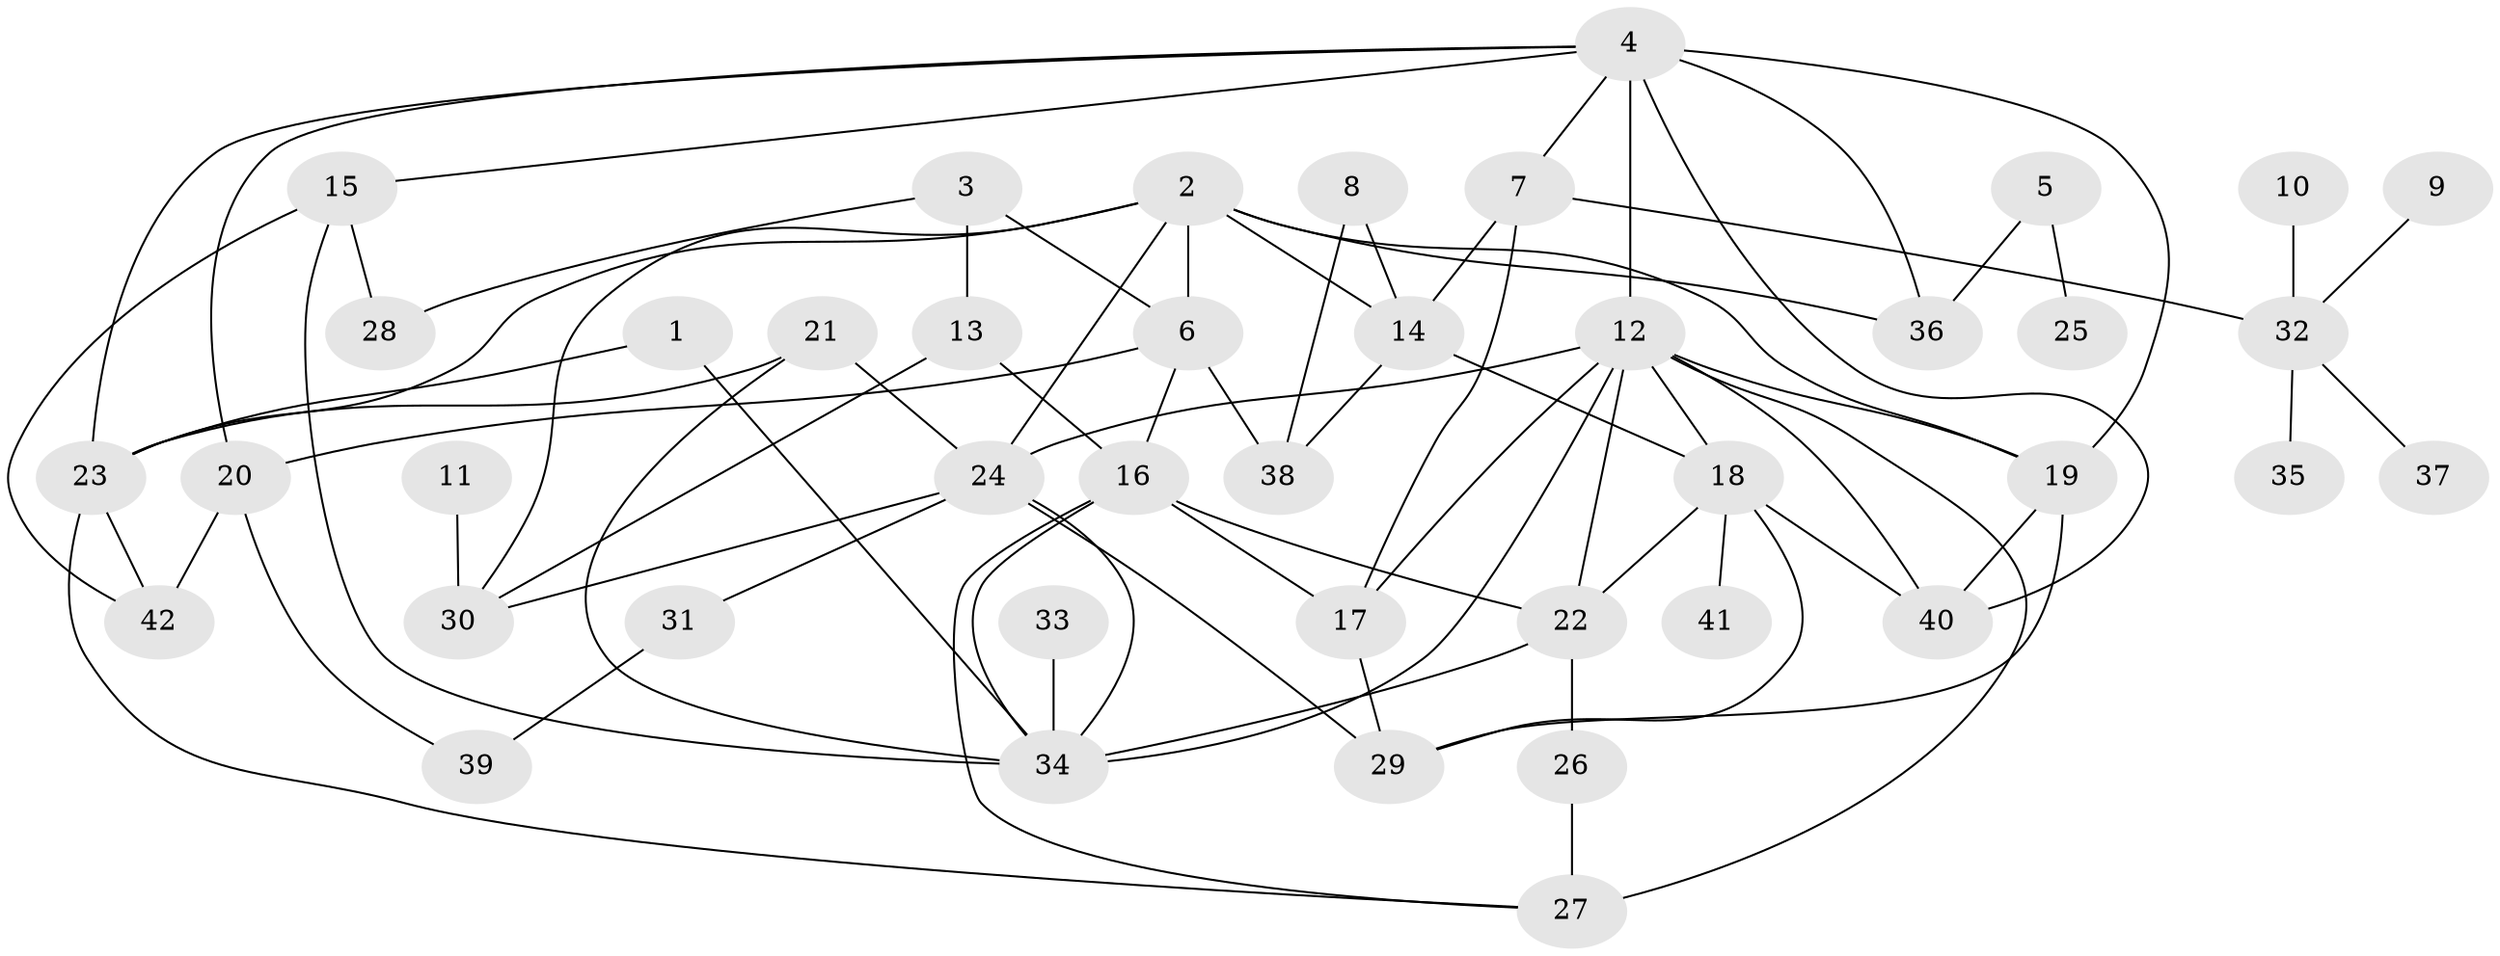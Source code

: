 // original degree distribution, {2: 0.3238095238095238, 5: 0.0761904761904762, 6: 0.0380952380952381, 4: 0.1523809523809524, 3: 0.2, 7: 0.009523809523809525, 8: 0.009523809523809525, 1: 0.19047619047619047}
// Generated by graph-tools (version 1.1) at 2025/36/03/04/25 23:36:02]
// undirected, 42 vertices, 77 edges
graph export_dot {
  node [color=gray90,style=filled];
  1;
  2;
  3;
  4;
  5;
  6;
  7;
  8;
  9;
  10;
  11;
  12;
  13;
  14;
  15;
  16;
  17;
  18;
  19;
  20;
  21;
  22;
  23;
  24;
  25;
  26;
  27;
  28;
  29;
  30;
  31;
  32;
  33;
  34;
  35;
  36;
  37;
  38;
  39;
  40;
  41;
  42;
  1 -- 23 [weight=1.0];
  1 -- 34 [weight=1.0];
  2 -- 6 [weight=1.0];
  2 -- 14 [weight=1.0];
  2 -- 19 [weight=1.0];
  2 -- 23 [weight=1.0];
  2 -- 24 [weight=1.0];
  2 -- 30 [weight=1.0];
  2 -- 36 [weight=1.0];
  3 -- 6 [weight=1.0];
  3 -- 13 [weight=1.0];
  3 -- 28 [weight=1.0];
  4 -- 7 [weight=1.0];
  4 -- 12 [weight=2.0];
  4 -- 15 [weight=1.0];
  4 -- 19 [weight=2.0];
  4 -- 20 [weight=1.0];
  4 -- 23 [weight=2.0];
  4 -- 36 [weight=1.0];
  4 -- 40 [weight=1.0];
  5 -- 25 [weight=1.0];
  5 -- 36 [weight=1.0];
  6 -- 16 [weight=1.0];
  6 -- 20 [weight=1.0];
  6 -- 38 [weight=1.0];
  7 -- 14 [weight=1.0];
  7 -- 17 [weight=1.0];
  7 -- 32 [weight=1.0];
  8 -- 14 [weight=1.0];
  8 -- 38 [weight=1.0];
  9 -- 32 [weight=1.0];
  10 -- 32 [weight=1.0];
  11 -- 30 [weight=1.0];
  12 -- 17 [weight=1.0];
  12 -- 18 [weight=1.0];
  12 -- 19 [weight=2.0];
  12 -- 22 [weight=1.0];
  12 -- 24 [weight=1.0];
  12 -- 27 [weight=2.0];
  12 -- 34 [weight=1.0];
  12 -- 40 [weight=1.0];
  13 -- 16 [weight=1.0];
  13 -- 30 [weight=1.0];
  14 -- 18 [weight=1.0];
  14 -- 38 [weight=1.0];
  15 -- 28 [weight=1.0];
  15 -- 34 [weight=1.0];
  15 -- 42 [weight=1.0];
  16 -- 17 [weight=1.0];
  16 -- 22 [weight=1.0];
  16 -- 27 [weight=1.0];
  16 -- 34 [weight=1.0];
  17 -- 29 [weight=1.0];
  18 -- 22 [weight=1.0];
  18 -- 29 [weight=1.0];
  18 -- 40 [weight=1.0];
  18 -- 41 [weight=1.0];
  19 -- 29 [weight=1.0];
  19 -- 40 [weight=1.0];
  20 -- 39 [weight=1.0];
  20 -- 42 [weight=1.0];
  21 -- 23 [weight=1.0];
  21 -- 24 [weight=1.0];
  21 -- 34 [weight=1.0];
  22 -- 26 [weight=1.0];
  22 -- 34 [weight=1.0];
  23 -- 27 [weight=1.0];
  23 -- 42 [weight=1.0];
  24 -- 29 [weight=1.0];
  24 -- 30 [weight=1.0];
  24 -- 31 [weight=1.0];
  24 -- 34 [weight=1.0];
  26 -- 27 [weight=1.0];
  31 -- 39 [weight=1.0];
  32 -- 35 [weight=1.0];
  32 -- 37 [weight=1.0];
  33 -- 34 [weight=2.0];
}
